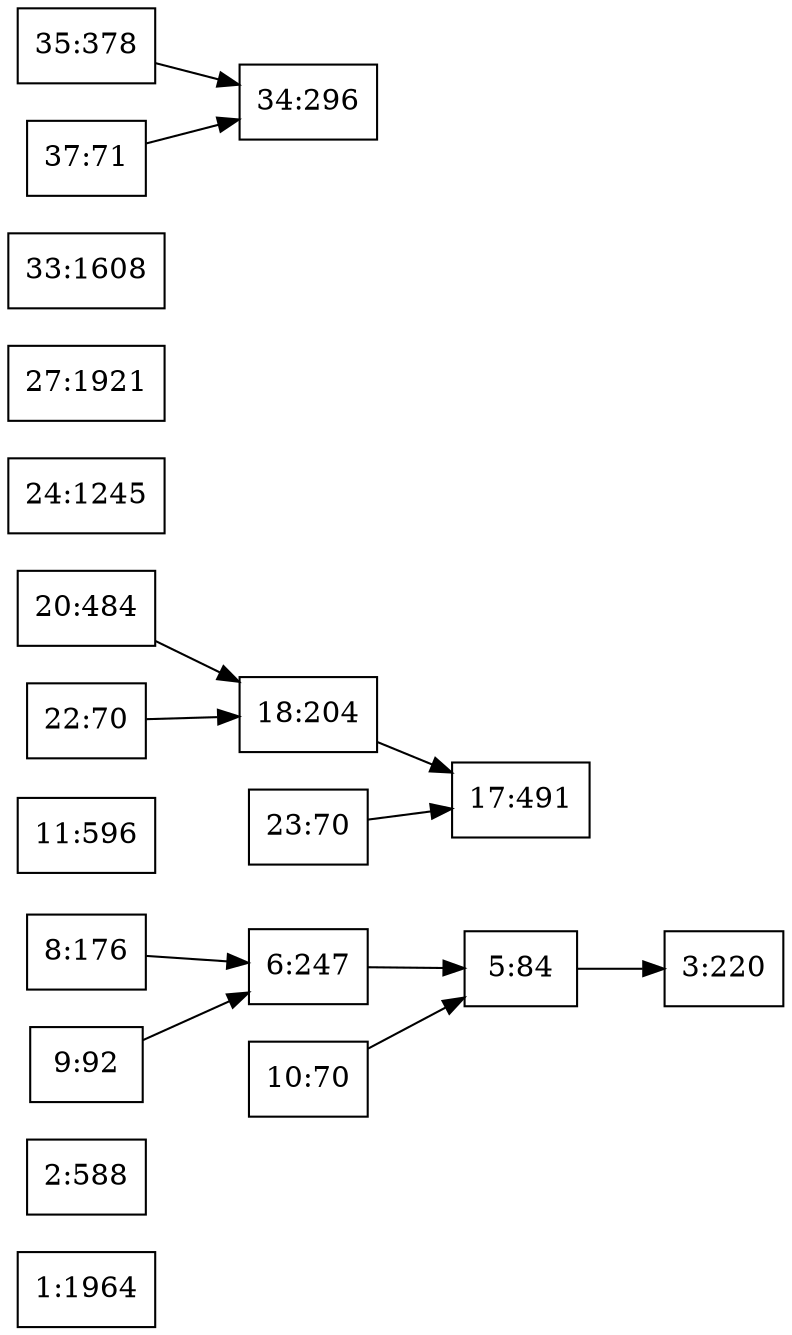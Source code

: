 digraph g { 
	rankdir = LR 
	1 [shape=box, label="1:1964"] 
	2 [shape=box, label="2:588"] 
	3 [shape=box, label="3:220"] 
	5 [shape=box, label="5:84"] 
	5 -> 3
	6 [shape=box, label="6:247"] 
	6 -> 5
	8 [shape=box, label="8:176"] 
	8 -> 6
	9 [shape=box, label="9:92"] 
	9 -> 6
	10 [shape=box, label="10:70"] 
	10 -> 5
	11 [shape=box, label="11:596"] 
	17 [shape=box, label="17:491"] 
	18 [shape=box, label="18:204"] 
	18 -> 17
	20 [shape=box, label="20:484"] 
	20 -> 18
	22 [shape=box, label="22:70"] 
	22 -> 18
	23 [shape=box, label="23:70"] 
	23 -> 17
	24 [shape=box, label="24:1245"] 
	27 [shape=box, label="27:1921"] 
	33 [shape=box, label="33:1608"] 
	34 [shape=box, label="34:296"] 
	35 [shape=box, label="35:378"] 
	35 -> 34
	37 [shape=box, label="37:71"] 
	37 -> 34
} 
